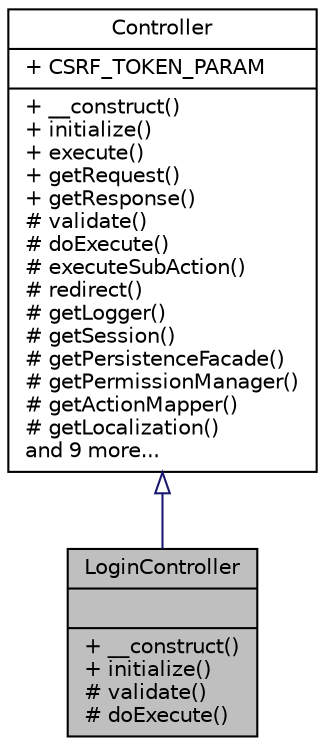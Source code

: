 digraph "LoginController"
{
  edge [fontname="Helvetica",fontsize="10",labelfontname="Helvetica",labelfontsize="10"];
  node [fontname="Helvetica",fontsize="10",shape=record];
  Node0 [label="{LoginController\n||+ __construct()\l+ initialize()\l# validate()\l# doExecute()\l}",height=0.2,width=0.4,color="black", fillcolor="grey75", style="filled", fontcolor="black"];
  Node1 -> Node0 [dir="back",color="midnightblue",fontsize="10",style="solid",arrowtail="onormal",fontname="Helvetica"];
  Node1 [label="{Controller\n|+ CSRF_TOKEN_PARAM\l|+ __construct()\l+ initialize()\l+ execute()\l+ getRequest()\l+ getResponse()\l# validate()\l# doExecute()\l# executeSubAction()\l# redirect()\l# getLogger()\l# getSession()\l# getPersistenceFacade()\l# getPermissionManager()\l# getActionMapper()\l# getLocalization()\land 9 more...\l}",height=0.2,width=0.4,color="black", fillcolor="white", style="filled",URL="$classwcmf_1_1lib_1_1presentation_1_1_controller.html",tooltip="Controller is the base class of all controllers. "];
}
